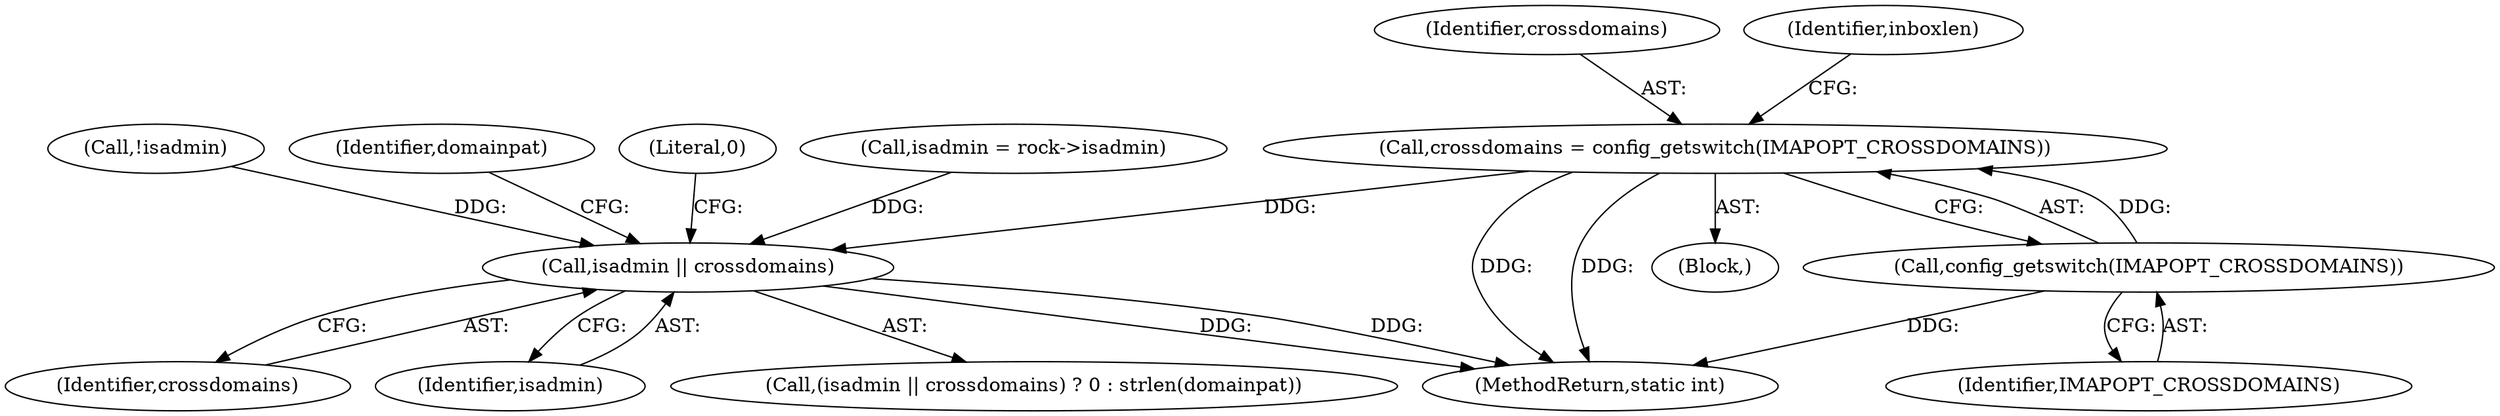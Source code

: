 digraph "0_cyrus-imapd_6bd33275368edfa71ae117de895488584678ac79@API" {
"1000145" [label="(Call,crossdomains = config_getswitch(IMAPOPT_CROSSDOMAINS))"];
"1000147" [label="(Call,config_getswitch(IMAPOPT_CROSSDOMAINS))"];
"1000676" [label="(Call,isadmin || crossdomains)"];
"1000676" [label="(Call,isadmin || crossdomains)"];
"1000146" [label="(Identifier,crossdomains)"];
"1000442" [label="(Call,!isadmin)"];
"1000678" [label="(Identifier,crossdomains)"];
"1000681" [label="(Identifier,domainpat)"];
"1000145" [label="(Call,crossdomains = config_getswitch(IMAPOPT_CROSSDOMAINS))"];
"1000679" [label="(Literal,0)"];
"1000139" [label="(Call,isadmin = rock->isadmin)"];
"1000772" [label="(MethodReturn,static int)"];
"1000152" [label="(Identifier,inboxlen)"];
"1000148" [label="(Identifier,IMAPOPT_CROSSDOMAINS)"];
"1000677" [label="(Identifier,isadmin)"];
"1000147" [label="(Call,config_getswitch(IMAPOPT_CROSSDOMAINS))"];
"1000131" [label="(Block,)"];
"1000675" [label="(Call,(isadmin || crossdomains) ? 0 : strlen(domainpat))"];
"1000145" -> "1000131"  [label="AST: "];
"1000145" -> "1000147"  [label="CFG: "];
"1000146" -> "1000145"  [label="AST: "];
"1000147" -> "1000145"  [label="AST: "];
"1000152" -> "1000145"  [label="CFG: "];
"1000145" -> "1000772"  [label="DDG: "];
"1000145" -> "1000772"  [label="DDG: "];
"1000147" -> "1000145"  [label="DDG: "];
"1000145" -> "1000676"  [label="DDG: "];
"1000147" -> "1000148"  [label="CFG: "];
"1000148" -> "1000147"  [label="AST: "];
"1000147" -> "1000772"  [label="DDG: "];
"1000676" -> "1000675"  [label="AST: "];
"1000676" -> "1000677"  [label="CFG: "];
"1000676" -> "1000678"  [label="CFG: "];
"1000677" -> "1000676"  [label="AST: "];
"1000678" -> "1000676"  [label="AST: "];
"1000679" -> "1000676"  [label="CFG: "];
"1000681" -> "1000676"  [label="CFG: "];
"1000676" -> "1000772"  [label="DDG: "];
"1000676" -> "1000772"  [label="DDG: "];
"1000442" -> "1000676"  [label="DDG: "];
"1000139" -> "1000676"  [label="DDG: "];
}

